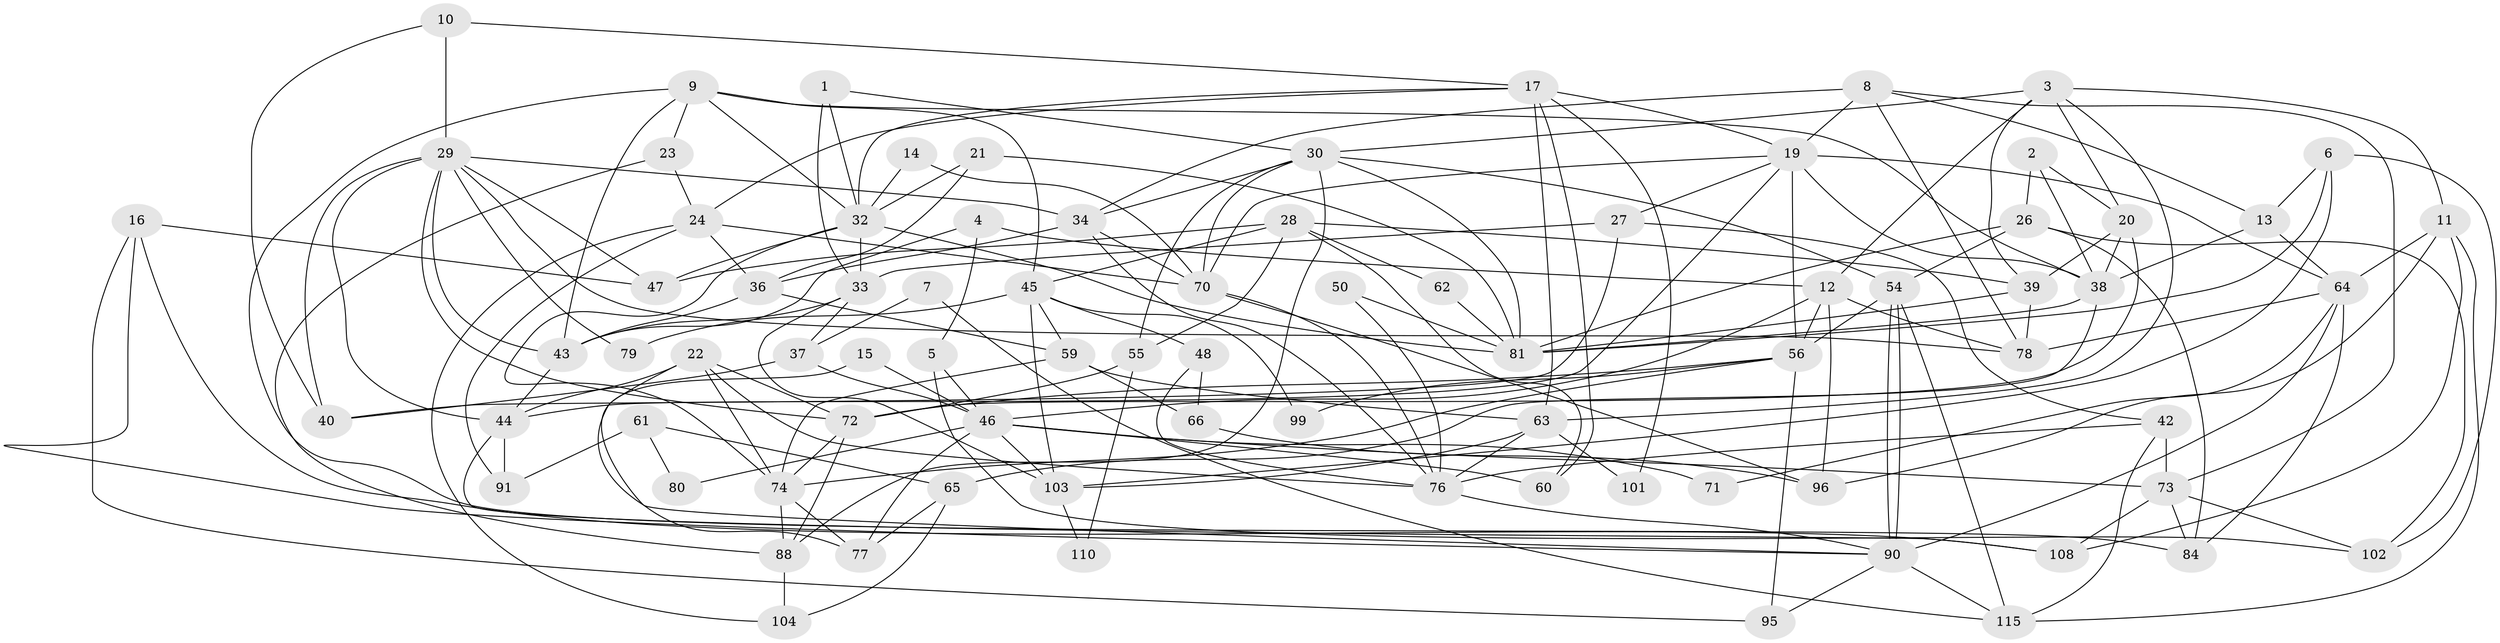 // Generated by graph-tools (version 1.1) at 2025/52/02/27/25 19:52:04]
// undirected, 80 vertices, 191 edges
graph export_dot {
graph [start="1"]
  node [color=gray90,style=filled];
  1 [super="+25"];
  2;
  3;
  4;
  5;
  6;
  7;
  8 [super="+18"];
  9;
  10;
  11 [super="+85"];
  12 [super="+52"];
  13;
  14;
  15;
  16;
  17 [super="+67"];
  19 [super="+31"];
  20 [super="+35"];
  21;
  22 [super="+109"];
  23;
  24 [super="+94"];
  26 [super="+98"];
  27;
  28 [super="+86"];
  29 [super="+53"];
  30 [super="+41"];
  32 [super="+57"];
  33 [super="+106"];
  34 [super="+58"];
  36 [super="+49"];
  37;
  38 [super="+111"];
  39 [super="+69"];
  40;
  42;
  43;
  44 [super="+75"];
  45 [super="+92"];
  46 [super="+51"];
  47 [super="+87"];
  48;
  50;
  54;
  55;
  56 [super="+105"];
  59;
  60 [super="+93"];
  61;
  62;
  63 [super="+89"];
  64 [super="+68"];
  65;
  66;
  70 [super="+100"];
  71;
  72 [super="+107"];
  73 [super="+82"];
  74 [super="+112"];
  76 [super="+83"];
  77;
  78;
  79;
  80;
  81 [super="+97"];
  84;
  88;
  90 [super="+114"];
  91;
  95;
  96;
  99;
  101;
  102;
  103 [super="+113"];
  104;
  108;
  110;
  115;
  1 -- 32;
  1 -- 33;
  1 -- 30;
  2 -- 20;
  2 -- 26 [weight=2];
  2 -- 38;
  3 -- 30;
  3 -- 11;
  3 -- 12;
  3 -- 39;
  3 -- 20;
  3 -- 63;
  4 -- 43;
  4 -- 5;
  4 -- 12;
  5 -- 46;
  5 -- 102;
  6 -- 13;
  6 -- 102;
  6 -- 103;
  6 -- 81;
  7 -- 115;
  7 -- 37;
  8 -- 34;
  8 -- 73;
  8 -- 19;
  8 -- 13;
  8 -- 78;
  9 -- 32;
  9 -- 23;
  9 -- 38;
  9 -- 43;
  9 -- 84;
  9 -- 45;
  10 -- 40;
  10 -- 29;
  10 -- 17;
  11 -- 115;
  11 -- 64;
  11 -- 108;
  11 -- 96;
  12 -- 46 [weight=2];
  12 -- 96;
  12 -- 78;
  12 -- 56;
  13 -- 64;
  13 -- 38;
  14 -- 32;
  14 -- 70;
  15 -- 46;
  15 -- 77;
  16 -- 95;
  16 -- 108;
  16 -- 90;
  16 -- 47;
  17 -- 32;
  17 -- 19;
  17 -- 101;
  17 -- 24;
  17 -- 60;
  17 -- 63;
  19 -- 27;
  19 -- 44;
  19 -- 38;
  19 -- 70;
  19 -- 56;
  19 -- 64;
  20 -- 38;
  20 -- 39;
  20 -- 72;
  21 -- 36;
  21 -- 32;
  21 -- 81;
  22 -- 44;
  22 -- 90;
  22 -- 72;
  22 -- 74;
  22 -- 76;
  23 -- 88;
  23 -- 24;
  24 -- 36;
  24 -- 70;
  24 -- 91;
  24 -- 104;
  26 -- 54;
  26 -- 84;
  26 -- 81;
  26 -- 102;
  27 -- 42;
  27 -- 40;
  27 -- 33;
  28 -- 47;
  28 -- 45;
  28 -- 62;
  28 -- 39;
  28 -- 60;
  28 -- 55;
  29 -- 34;
  29 -- 78;
  29 -- 79;
  29 -- 40;
  29 -- 72;
  29 -- 43;
  29 -- 47;
  29 -- 44;
  30 -- 54;
  30 -- 55;
  30 -- 88;
  30 -- 81;
  30 -- 34;
  30 -- 70;
  32 -- 81;
  32 -- 47;
  32 -- 33;
  32 -- 74;
  33 -- 37;
  33 -- 103;
  33 -- 43;
  34 -- 36;
  34 -- 70;
  34 -- 76;
  36 -- 43;
  36 -- 59;
  37 -- 40;
  37 -- 46;
  38 -- 65;
  38 -- 81;
  39 -- 81;
  39 -- 78;
  42 -- 115;
  42 -- 76;
  42 -- 73;
  43 -- 44;
  44 -- 108;
  44 -- 91;
  45 -- 48;
  45 -- 99;
  45 -- 59;
  45 -- 79;
  45 -- 103;
  46 -- 73;
  46 -- 103;
  46 -- 71;
  46 -- 80;
  46 -- 77;
  46 -- 60 [weight=2];
  48 -- 76;
  48 -- 66;
  50 -- 81;
  50 -- 76;
  54 -- 56;
  54 -- 90;
  54 -- 90;
  54 -- 115;
  55 -- 110;
  55 -- 72;
  56 -- 72;
  56 -- 95;
  56 -- 99;
  56 -- 74;
  59 -- 74;
  59 -- 63;
  59 -- 66;
  61 -- 65;
  61 -- 91;
  61 -- 80;
  62 -- 81;
  63 -- 101;
  63 -- 76;
  63 -- 103;
  64 -- 84;
  64 -- 78;
  64 -- 71;
  64 -- 90;
  65 -- 77;
  65 -- 104;
  66 -- 96;
  70 -- 96;
  70 -- 76;
  72 -- 88;
  72 -- 74 [weight=2];
  73 -- 84;
  73 -- 102;
  73 -- 108;
  74 -- 88;
  74 -- 77;
  76 -- 90;
  88 -- 104;
  90 -- 95;
  90 -- 115;
  103 -- 110;
}
